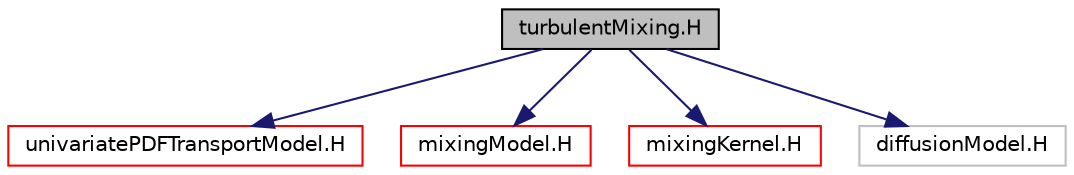 digraph "turbulentMixing.H"
{
  bgcolor="transparent";
  edge [fontname="Helvetica",fontsize="10",labelfontname="Helvetica",labelfontsize="10"];
  node [fontname="Helvetica",fontsize="10",shape=record];
  Node1 [label="turbulentMixing.H",height=0.2,width=0.4,color="black", fillcolor="grey75", style="filled", fontcolor="black"];
  Node1 -> Node2 [color="midnightblue",fontsize="10",style="solid",fontname="Helvetica"];
  Node2 [label="univariatePDFTransportModel.H",height=0.2,width=0.4,color="red",URL="$a00574.html"];
  Node1 -> Node3 [color="midnightblue",fontsize="10",style="solid",fontname="Helvetica"];
  Node3 [label="mixingModel.H",height=0.2,width=0.4,color="red",URL="$a00373.html"];
  Node1 -> Node4 [color="midnightblue",fontsize="10",style="solid",fontname="Helvetica"];
  Node4 [label="mixingKernel.H",height=0.2,width=0.4,color="red",URL="$a00371.html"];
  Node1 -> Node5 [color="midnightblue",fontsize="10",style="solid",fontname="Helvetica"];
  Node5 [label="diffusionModel.H",height=0.2,width=0.4,color="grey75"];
}
